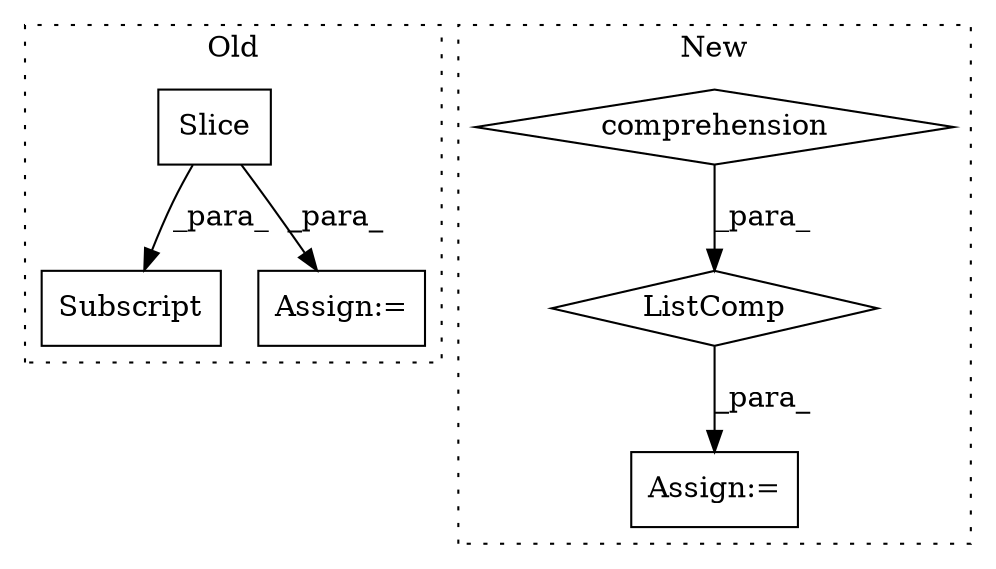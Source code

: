 digraph G {
subgraph cluster0 {
1 [label="Slice" a="80" s="3866" l="11" shape="box"];
4 [label="Subscript" a="63" s="3864,0" l="14,0" shape="box"];
6 [label="Assign:=" a="68" s="3950" l="10" shape="box"];
label = "Old";
style="dotted";
}
subgraph cluster1 {
2 [label="ListComp" a="106" s="3264" l="49" shape="diamond"];
3 [label="comprehension" a="45" s="3287" l="3" shape="diamond"];
5 [label="Assign:=" a="68" s="3261" l="3" shape="box"];
label = "New";
style="dotted";
}
1 -> 4 [label="_para_"];
1 -> 6 [label="_para_"];
2 -> 5 [label="_para_"];
3 -> 2 [label="_para_"];
}